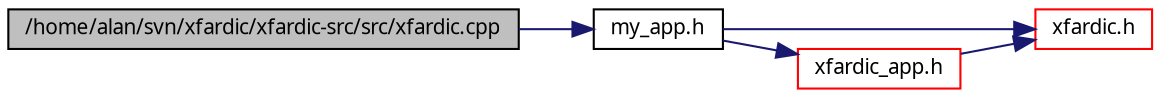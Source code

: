 digraph G
{
  edge [fontname="FreeSans.ttf",fontsize=10,labelfontname="FreeSans.ttf",labelfontsize=10];
  node [fontname="FreeSans.ttf",fontsize=10,shape=record];
  rankdir=LR;
  Node1 [label="/home/alan/svn/xfardic/xfardic-src/src/xfardic.cpp",height=0.2,width=0.4,color="black", fillcolor="grey75", style="filled" fontcolor="black"];
  Node1 -> Node2 [color="midnightblue",fontsize=10,style="solid",fontname="FreeSans.ttf"];
  Node2 [label="my_app.h",height=0.2,width=0.4,color="black", fillcolor="white", style="filled",URL="$my__app_8h.html"];
  Node2 -> Node3 [color="midnightblue",fontsize=10,style="solid",fontname="FreeSans.ttf"];
  Node3 [label="xfardic.h",height=0.2,width=0.4,color="red", fillcolor="white", style="filled",URL="$xfardic_8h.html"];
  Node2 -> Node4 [color="midnightblue",fontsize=10,style="solid",fontname="FreeSans.ttf"];
  Node4 [label="xfardic_app.h",height=0.2,width=0.4,color="red", fillcolor="white", style="filled",URL="$xfardic__app_8h.html"];
  Node4 -> Node3 [color="midnightblue",fontsize=10,style="solid",fontname="FreeSans.ttf"];
}
